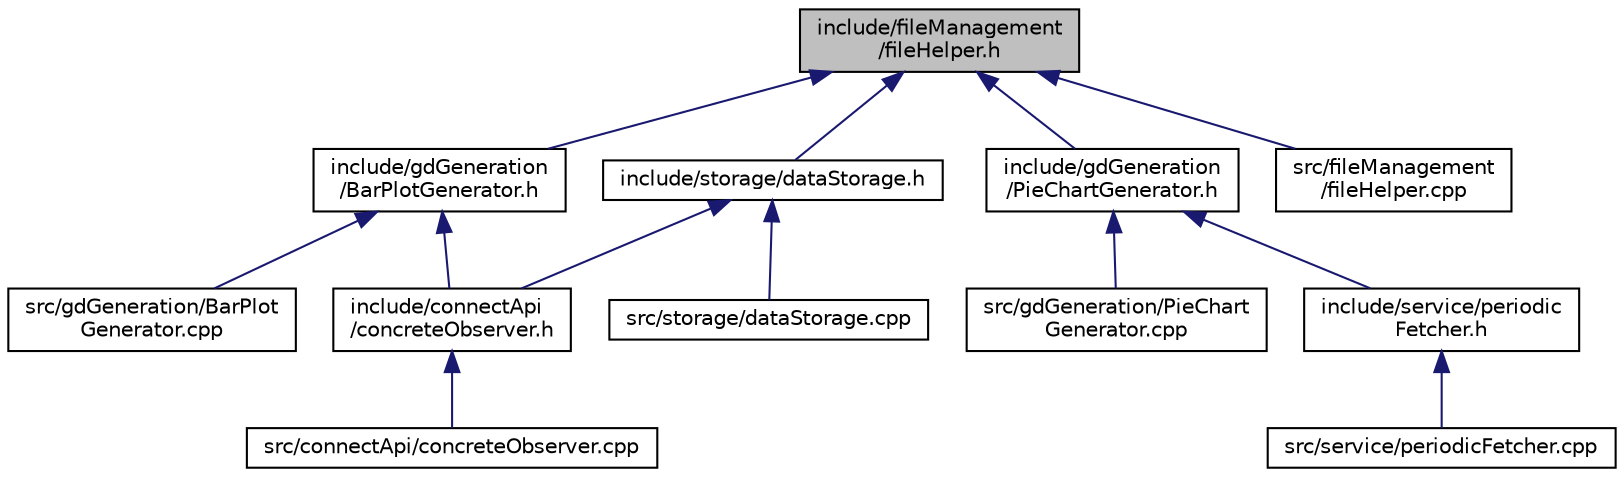 digraph "include/fileManagement/fileHelper.h"
{
 // LATEX_PDF_SIZE
  edge [fontname="Helvetica",fontsize="10",labelfontname="Helvetica",labelfontsize="10"];
  node [fontname="Helvetica",fontsize="10",shape=record];
  Node1 [label="include/fileManagement\l/fileHelper.h",height=0.2,width=0.4,color="black", fillcolor="grey75", style="filled", fontcolor="black",tooltip=" "];
  Node1 -> Node2 [dir="back",color="midnightblue",fontsize="10",style="solid",fontname="Helvetica"];
  Node2 [label="include/gdGeneration\l/BarPlotGenerator.h",height=0.2,width=0.4,color="black", fillcolor="white", style="filled",URL="$BarPlotGenerator_8h.html",tooltip="Header for the BarPlotGenerator class that manages bar plot creation."];
  Node2 -> Node3 [dir="back",color="midnightblue",fontsize="10",style="solid",fontname="Helvetica"];
  Node3 [label="include/connectApi\l/concreteObserver.h",height=0.2,width=0.4,color="black", fillcolor="white", style="filled",URL="$concreteObserver_8h.html",tooltip=" "];
  Node3 -> Node4 [dir="back",color="midnightblue",fontsize="10",style="solid",fontname="Helvetica"];
  Node4 [label="src/connectApi/concreteObserver.cpp",height=0.2,width=0.4,color="black", fillcolor="white", style="filled",URL="$concreteObserver_8cpp.html",tooltip=" "];
  Node2 -> Node5 [dir="back",color="midnightblue",fontsize="10",style="solid",fontname="Helvetica"];
  Node5 [label="src/gdGeneration/BarPlot\lGenerator.cpp",height=0.2,width=0.4,color="black", fillcolor="white", style="filled",URL="$BarPlotGenerator_8cpp.html",tooltip=" "];
  Node1 -> Node6 [dir="back",color="midnightblue",fontsize="10",style="solid",fontname="Helvetica"];
  Node6 [label="include/gdGeneration\l/PieChartGenerator.h",height=0.2,width=0.4,color="black", fillcolor="white", style="filled",URL="$PieChartGenerator_8h.html",tooltip="Provides functionality to generate pie charts using the GD library."];
  Node6 -> Node7 [dir="back",color="midnightblue",fontsize="10",style="solid",fontname="Helvetica"];
  Node7 [label="include/service/periodic\lFetcher.h",height=0.2,width=0.4,color="black", fillcolor="white", style="filled",URL="$periodicFetcher_8h.html",tooltip="Provides the PeriodicFetcher class for periodic data fetching and processing."];
  Node7 -> Node8 [dir="back",color="midnightblue",fontsize="10",style="solid",fontname="Helvetica"];
  Node8 [label="src/service/periodicFetcher.cpp",height=0.2,width=0.4,color="black", fillcolor="white", style="filled",URL="$periodicFetcher_8cpp.html",tooltip=" "];
  Node6 -> Node9 [dir="back",color="midnightblue",fontsize="10",style="solid",fontname="Helvetica"];
  Node9 [label="src/gdGeneration/PieChart\lGenerator.cpp",height=0.2,width=0.4,color="black", fillcolor="white", style="filled",URL="$PieChartGenerator_8cpp.html",tooltip=" "];
  Node1 -> Node10 [dir="back",color="midnightblue",fontsize="10",style="solid",fontname="Helvetica"];
  Node10 [label="include/storage/dataStorage.h",height=0.2,width=0.4,color="black", fillcolor="white", style="filled",URL="$dataStorage_8h.html",tooltip="Provides the DataStorage class for handling data persistence in JSON format."];
  Node10 -> Node3 [dir="back",color="midnightblue",fontsize="10",style="solid",fontname="Helvetica"];
  Node10 -> Node11 [dir="back",color="midnightblue",fontsize="10",style="solid",fontname="Helvetica"];
  Node11 [label="src/storage/dataStorage.cpp",height=0.2,width=0.4,color="black", fillcolor="white", style="filled",URL="$dataStorage_8cpp.html",tooltip=" "];
  Node1 -> Node12 [dir="back",color="midnightblue",fontsize="10",style="solid",fontname="Helvetica"];
  Node12 [label="src/fileManagement\l/fileHelper.cpp",height=0.2,width=0.4,color="black", fillcolor="white", style="filled",URL="$fileHelper_8cpp.html",tooltip=" "];
}
